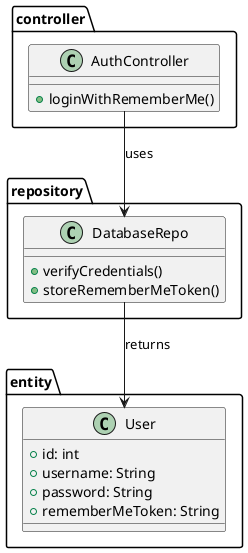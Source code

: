 @startuml
package controller {
    class AuthController {
        +loginWithRememberMe()
    }
}

package repository {
    class DatabaseRepo {
        +verifyCredentials()
        +storeRememberMeToken()
    }
}

package entity {
    class User {
        +id: int
        +username: String
        +password: String
        +rememberMeToken: String
    }
}

AuthController --> DatabaseRepo : uses
DatabaseRepo --> User : returns
@enduml